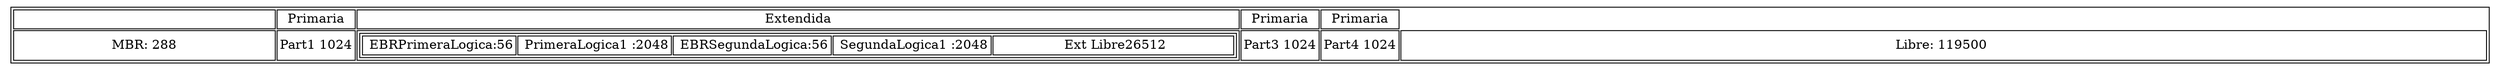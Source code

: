 digraph {tbl [ shape=plaintext label=<<table WIDTH="1536" ><tr><td></td><td>Primaria</td><td>Extendida</td><td>Primaria</td><td>Primaria</td></tr><tr><td WIDTH="288" >MBR: 288</td><td WIDTH="10" >Part1 1024</td><td WIDTH="307" ><table><tr><td WIDTH="56" > EBRPrimeraLogica:56</td ><td WIDTH="20"> PrimeraLogica1 :2048</td ><td WIDTH="56" > EBRSegundaLogica:56</td ><td WIDTH="20"> SegundaLogica1 :2048</td ><td WIDTH="265" > Ext Libre26512</td ></tr></table></td><td WIDTH="10" >Part3 1024</td><td WIDTH="10" >Part4 1024</td><td WIDTH="1195" >Libre: 119500 </td></tr></table>>];}